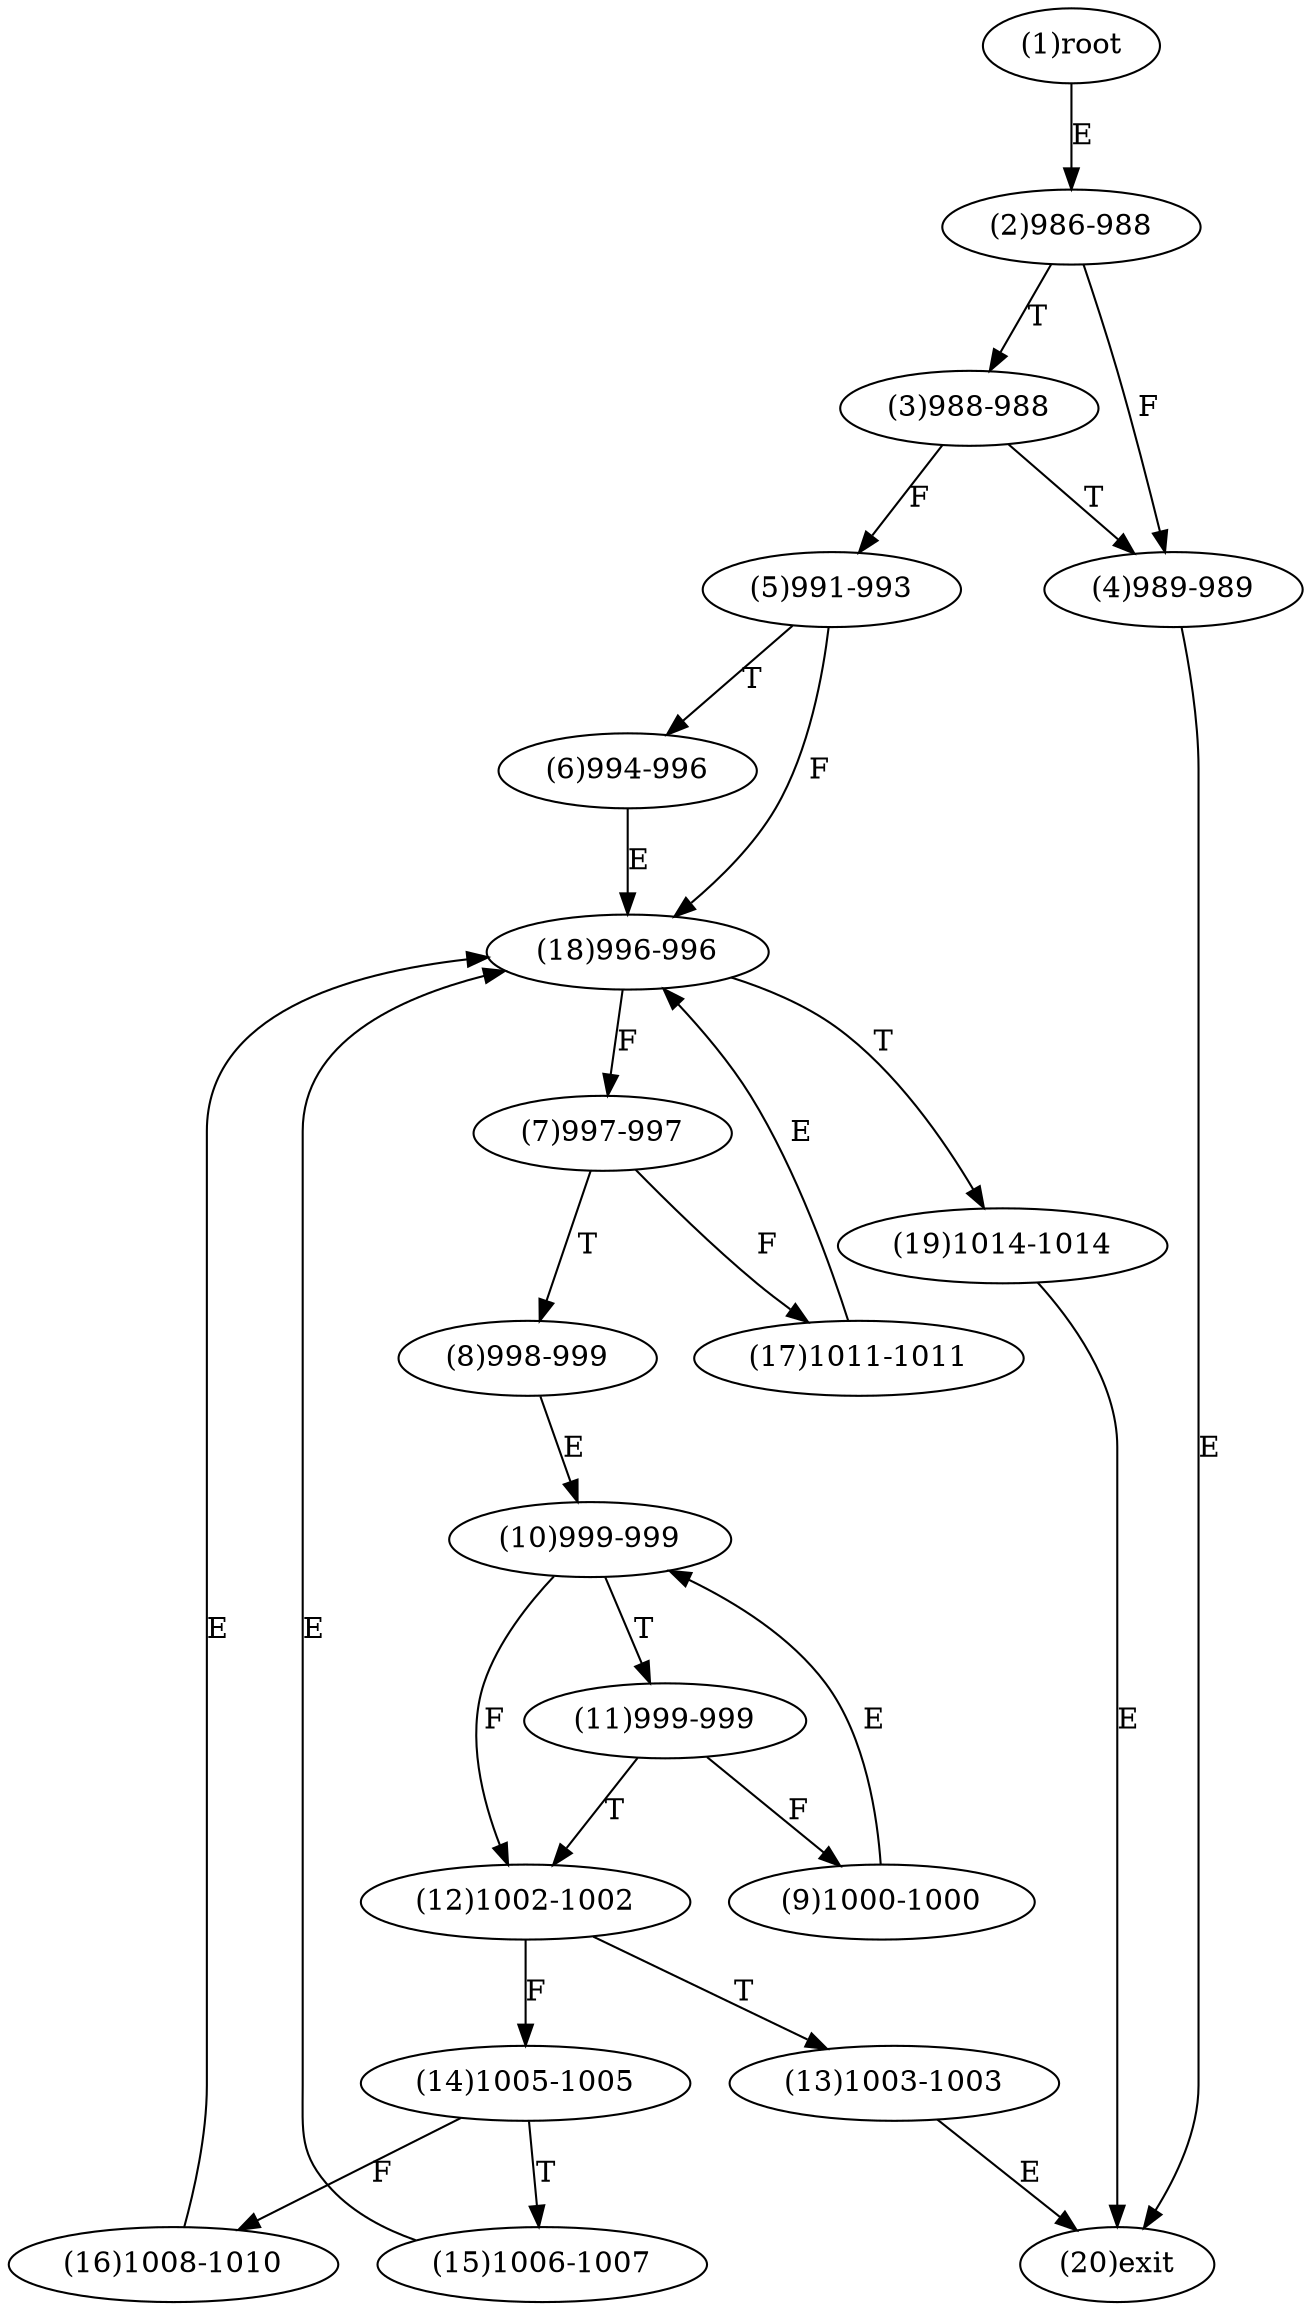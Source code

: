 digraph "" { 
1[ label="(1)root"];
2[ label="(2)986-988"];
3[ label="(3)988-988"];
4[ label="(4)989-989"];
5[ label="(5)991-993"];
6[ label="(6)994-996"];
7[ label="(7)997-997"];
8[ label="(8)998-999"];
9[ label="(9)1000-1000"];
10[ label="(10)999-999"];
11[ label="(11)999-999"];
12[ label="(12)1002-1002"];
13[ label="(13)1003-1003"];
14[ label="(14)1005-1005"];
15[ label="(15)1006-1007"];
17[ label="(17)1011-1011"];
16[ label="(16)1008-1010"];
19[ label="(19)1014-1014"];
18[ label="(18)996-996"];
20[ label="(20)exit"];
1->2[ label="E"];
2->4[ label="F"];
2->3[ label="T"];
3->5[ label="F"];
3->4[ label="T"];
4->20[ label="E"];
5->18[ label="F"];
5->6[ label="T"];
6->18[ label="E"];
7->17[ label="F"];
7->8[ label="T"];
8->10[ label="E"];
9->10[ label="E"];
10->12[ label="F"];
10->11[ label="T"];
11->9[ label="F"];
11->12[ label="T"];
12->14[ label="F"];
12->13[ label="T"];
13->20[ label="E"];
14->16[ label="F"];
14->15[ label="T"];
15->18[ label="E"];
16->18[ label="E"];
17->18[ label="E"];
18->7[ label="F"];
18->19[ label="T"];
19->20[ label="E"];
}